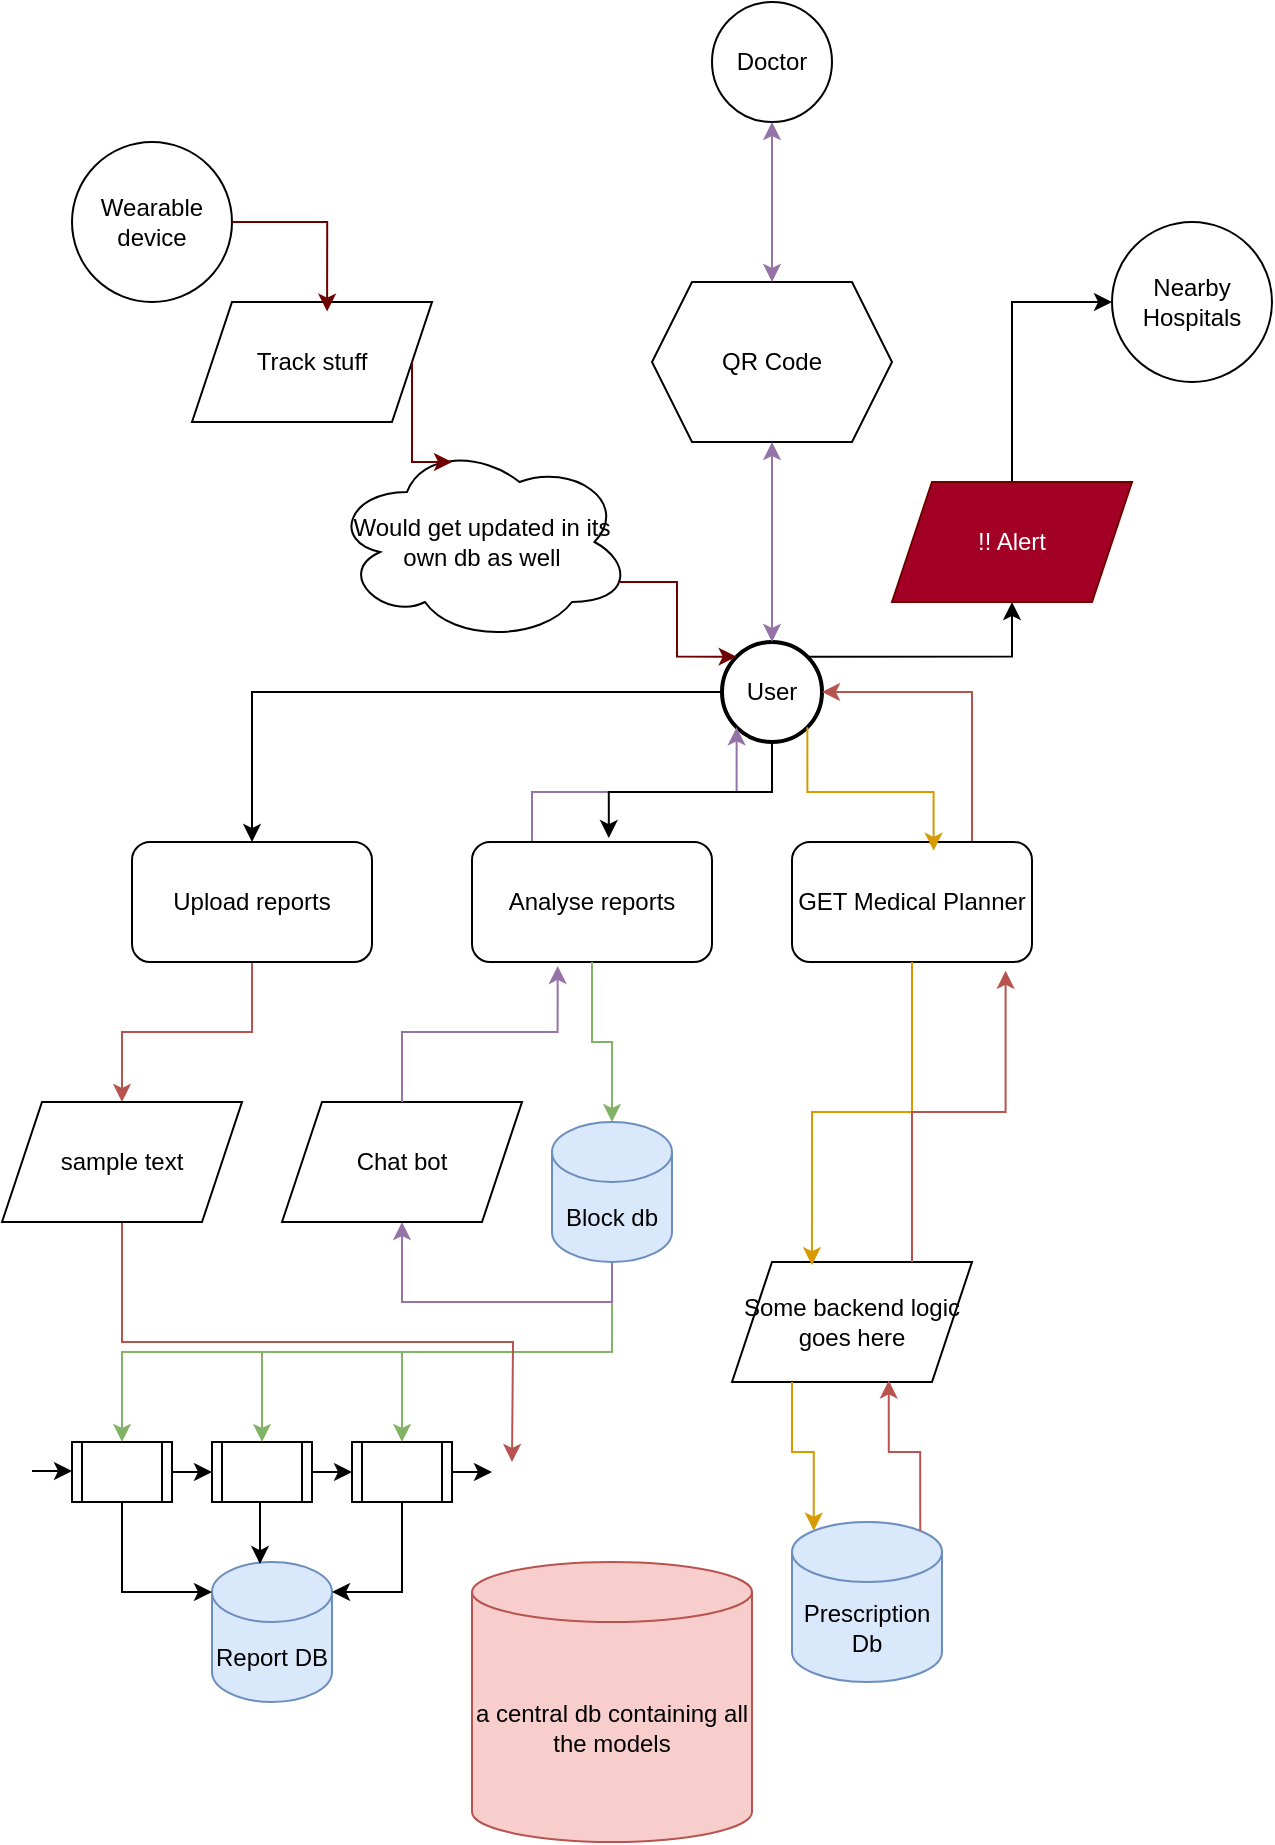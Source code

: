 <mxfile version="26.0.13">
  <diagram name="Page-1" id="zbtJo5xlVBlOMbrblwSd">
    <mxGraphModel dx="898" dy="1637" grid="1" gridSize="10" guides="1" tooltips="1" connect="1" arrows="1" fold="1" page="1" pageScale="1" pageWidth="850" pageHeight="1100" math="0" shadow="0">
      <root>
        <mxCell id="0" />
        <mxCell id="1" parent="0" />
        <mxCell id="2lDXbTmBApbZuJn9BpA8-59" style="edgeStyle=orthogonalEdgeStyle;rounded=0;orthogonalLoop=1;jettySize=auto;html=1;exitX=0;exitY=0.5;exitDx=0;exitDy=0;entryX=0.5;entryY=0;entryDx=0;entryDy=0;" parent="1" source="7" target="2lDXbTmBApbZuJn9BpA8-29" edge="1">
          <mxGeometry relative="1" as="geometry" />
        </mxCell>
        <mxCell id="2lDXbTmBApbZuJn9BpA8-84" style="edgeStyle=orthogonalEdgeStyle;rounded=0;orthogonalLoop=1;jettySize=auto;html=1;exitX=1;exitY=0;exitDx=0;exitDy=0;" parent="1" source="7" target="2lDXbTmBApbZuJn9BpA8-82" edge="1">
          <mxGeometry relative="1" as="geometry" />
        </mxCell>
        <mxCell id="7" value="User" style="ellipse;aspect=fixed;strokeWidth=2;whiteSpace=wrap;" parent="1" vertex="1">
          <mxGeometry x="425" y="-70" width="50" height="50" as="geometry" />
        </mxCell>
        <mxCell id="2lDXbTmBApbZuJn9BpA8-44" style="edgeStyle=orthogonalEdgeStyle;rounded=0;orthogonalLoop=1;jettySize=auto;html=1;exitX=0.5;exitY=1;exitDx=0;exitDy=0;fillColor=#f8cecc;strokeColor=#b85450;" parent="1" source="2lDXbTmBApbZuJn9BpA8-29" target="2lDXbTmBApbZuJn9BpA8-45" edge="1">
          <mxGeometry relative="1" as="geometry">
            <mxPoint x="190" y="140" as="targetPoint" />
          </mxGeometry>
        </mxCell>
        <mxCell id="2lDXbTmBApbZuJn9BpA8-29" value="Upload reports" style="rounded=1;whiteSpace=wrap;html=1;" parent="1" vertex="1">
          <mxGeometry x="130" y="30" width="120" height="60" as="geometry" />
        </mxCell>
        <mxCell id="2lDXbTmBApbZuJn9BpA8-62" style="edgeStyle=orthogonalEdgeStyle;rounded=0;orthogonalLoop=1;jettySize=auto;html=1;exitX=0.25;exitY=0;exitDx=0;exitDy=0;entryX=0;entryY=1;entryDx=0;entryDy=0;fillColor=#e1d5e7;strokeColor=#9673a6;" parent="1" source="2lDXbTmBApbZuJn9BpA8-30" target="7" edge="1">
          <mxGeometry relative="1" as="geometry" />
        </mxCell>
        <mxCell id="2lDXbTmBApbZuJn9BpA8-30" value="Analyse reports" style="rounded=1;whiteSpace=wrap;html=1;" parent="1" vertex="1">
          <mxGeometry x="300" y="30" width="120" height="60" as="geometry" />
        </mxCell>
        <mxCell id="2lDXbTmBApbZuJn9BpA8-31" value="Report DB" style="shape=cylinder3;whiteSpace=wrap;html=1;boundedLbl=1;backgroundOutline=1;size=15;fillColor=#dae8fc;strokeColor=#6c8ebf;" parent="1" vertex="1">
          <mxGeometry x="170" y="390" width="60" height="70" as="geometry" />
        </mxCell>
        <mxCell id="2lDXbTmBApbZuJn9BpA8-36" style="edgeStyle=orthogonalEdgeStyle;rounded=0;orthogonalLoop=1;jettySize=auto;html=1;exitX=1;exitY=0.5;exitDx=0;exitDy=0;entryX=0;entryY=0.5;entryDx=0;entryDy=0;" parent="1" source="2lDXbTmBApbZuJn9BpA8-33" target="2lDXbTmBApbZuJn9BpA8-34" edge="1">
          <mxGeometry relative="1" as="geometry" />
        </mxCell>
        <mxCell id="2lDXbTmBApbZuJn9BpA8-33" value="" style="shape=process;whiteSpace=wrap;html=1;backgroundOutline=1;" parent="1" vertex="1">
          <mxGeometry x="100" y="330" width="50" height="30" as="geometry" />
        </mxCell>
        <mxCell id="2lDXbTmBApbZuJn9BpA8-37" style="edgeStyle=orthogonalEdgeStyle;rounded=0;orthogonalLoop=1;jettySize=auto;html=1;exitX=1;exitY=0.5;exitDx=0;exitDy=0;entryX=0;entryY=0.5;entryDx=0;entryDy=0;" parent="1" source="2lDXbTmBApbZuJn9BpA8-34" target="2lDXbTmBApbZuJn9BpA8-35" edge="1">
          <mxGeometry relative="1" as="geometry" />
        </mxCell>
        <mxCell id="2lDXbTmBApbZuJn9BpA8-34" value="" style="shape=process;whiteSpace=wrap;html=1;backgroundOutline=1;" parent="1" vertex="1">
          <mxGeometry x="170" y="330" width="50" height="30" as="geometry" />
        </mxCell>
        <mxCell id="2lDXbTmBApbZuJn9BpA8-38" style="edgeStyle=orthogonalEdgeStyle;rounded=0;orthogonalLoop=1;jettySize=auto;html=1;exitX=1;exitY=0.5;exitDx=0;exitDy=0;" parent="1" source="2lDXbTmBApbZuJn9BpA8-35" edge="1">
          <mxGeometry relative="1" as="geometry">
            <mxPoint x="310" y="345" as="targetPoint" />
          </mxGeometry>
        </mxCell>
        <mxCell id="2lDXbTmBApbZuJn9BpA8-35" value="" style="shape=process;whiteSpace=wrap;html=1;backgroundOutline=1;" parent="1" vertex="1">
          <mxGeometry x="240" y="330" width="50" height="30" as="geometry" />
        </mxCell>
        <mxCell id="2lDXbTmBApbZuJn9BpA8-39" style="edgeStyle=orthogonalEdgeStyle;rounded=0;orthogonalLoop=1;jettySize=auto;html=1;exitX=1;exitY=0.5;exitDx=0;exitDy=0;" parent="1" edge="1">
          <mxGeometry relative="1" as="geometry">
            <mxPoint x="100" y="344.5" as="targetPoint" />
            <mxPoint x="80" y="344.5" as="sourcePoint" />
          </mxGeometry>
        </mxCell>
        <mxCell id="2lDXbTmBApbZuJn9BpA8-40" style="edgeStyle=orthogonalEdgeStyle;rounded=0;orthogonalLoop=1;jettySize=auto;html=1;exitX=0.5;exitY=1;exitDx=0;exitDy=0;entryX=0;entryY=0;entryDx=0;entryDy=15;entryPerimeter=0;" parent="1" source="2lDXbTmBApbZuJn9BpA8-33" target="2lDXbTmBApbZuJn9BpA8-31" edge="1">
          <mxGeometry relative="1" as="geometry" />
        </mxCell>
        <mxCell id="2lDXbTmBApbZuJn9BpA8-41" style="edgeStyle=orthogonalEdgeStyle;rounded=0;orthogonalLoop=1;jettySize=auto;html=1;exitX=0.5;exitY=1;exitDx=0;exitDy=0;entryX=0.4;entryY=0.015;entryDx=0;entryDy=0;entryPerimeter=0;" parent="1" source="2lDXbTmBApbZuJn9BpA8-34" target="2lDXbTmBApbZuJn9BpA8-31" edge="1">
          <mxGeometry relative="1" as="geometry" />
        </mxCell>
        <mxCell id="2lDXbTmBApbZuJn9BpA8-42" style="edgeStyle=orthogonalEdgeStyle;rounded=0;orthogonalLoop=1;jettySize=auto;html=1;exitX=0.5;exitY=1;exitDx=0;exitDy=0;entryX=1;entryY=0;entryDx=0;entryDy=15;entryPerimeter=0;" parent="1" source="2lDXbTmBApbZuJn9BpA8-35" target="2lDXbTmBApbZuJn9BpA8-31" edge="1">
          <mxGeometry relative="1" as="geometry" />
        </mxCell>
        <mxCell id="2lDXbTmBApbZuJn9BpA8-52" style="edgeStyle=orthogonalEdgeStyle;rounded=0;orthogonalLoop=1;jettySize=auto;html=1;exitX=0.5;exitY=1;exitDx=0;exitDy=0;exitPerimeter=0;entryX=0.5;entryY=0;entryDx=0;entryDy=0;fillColor=#d5e8d4;strokeColor=#82b366;" parent="1" source="2lDXbTmBApbZuJn9BpA8-43" target="2lDXbTmBApbZuJn9BpA8-33" edge="1">
          <mxGeometry relative="1" as="geometry" />
        </mxCell>
        <mxCell id="2lDXbTmBApbZuJn9BpA8-53" style="edgeStyle=orthogonalEdgeStyle;rounded=0;orthogonalLoop=1;jettySize=auto;html=1;exitX=0.5;exitY=1;exitDx=0;exitDy=0;exitPerimeter=0;entryX=0.5;entryY=0;entryDx=0;entryDy=0;fillColor=#d5e8d4;strokeColor=#82b366;" parent="1" source="2lDXbTmBApbZuJn9BpA8-43" target="2lDXbTmBApbZuJn9BpA8-34" edge="1">
          <mxGeometry relative="1" as="geometry" />
        </mxCell>
        <mxCell id="2lDXbTmBApbZuJn9BpA8-54" style="edgeStyle=orthogonalEdgeStyle;rounded=0;orthogonalLoop=1;jettySize=auto;html=1;exitX=0.5;exitY=1;exitDx=0;exitDy=0;exitPerimeter=0;entryX=0.5;entryY=0;entryDx=0;entryDy=0;fillColor=#d5e8d4;strokeColor=#82b366;" parent="1" source="2lDXbTmBApbZuJn9BpA8-43" target="2lDXbTmBApbZuJn9BpA8-35" edge="1">
          <mxGeometry relative="1" as="geometry" />
        </mxCell>
        <mxCell id="2lDXbTmBApbZuJn9BpA8-58" style="edgeStyle=orthogonalEdgeStyle;rounded=0;orthogonalLoop=1;jettySize=auto;html=1;exitX=0.5;exitY=1;exitDx=0;exitDy=0;exitPerimeter=0;entryX=0.5;entryY=1;entryDx=0;entryDy=0;fillColor=#e1d5e7;strokeColor=#9673a6;" parent="1" source="2lDXbTmBApbZuJn9BpA8-43" target="2lDXbTmBApbZuJn9BpA8-55" edge="1">
          <mxGeometry relative="1" as="geometry" />
        </mxCell>
        <mxCell id="2lDXbTmBApbZuJn9BpA8-43" value="Block db" style="shape=cylinder3;whiteSpace=wrap;html=1;boundedLbl=1;backgroundOutline=1;size=15;fillColor=#dae8fc;strokeColor=#6c8ebf;" parent="1" vertex="1">
          <mxGeometry x="340" y="170" width="60" height="70" as="geometry" />
        </mxCell>
        <mxCell id="2lDXbTmBApbZuJn9BpA8-46" style="edgeStyle=orthogonalEdgeStyle;rounded=0;orthogonalLoop=1;jettySize=auto;html=1;exitX=0.5;exitY=1;exitDx=0;exitDy=0;fillColor=#f8cecc;strokeColor=#b85450;" parent="1" source="2lDXbTmBApbZuJn9BpA8-45" edge="1">
          <mxGeometry relative="1" as="geometry">
            <mxPoint x="320" y="340" as="targetPoint" />
          </mxGeometry>
        </mxCell>
        <mxCell id="2lDXbTmBApbZuJn9BpA8-45" value="sample text" style="shape=parallelogram;perimeter=parallelogramPerimeter;whiteSpace=wrap;html=1;fixedSize=1;" parent="1" vertex="1">
          <mxGeometry x="65" y="160" width="120" height="60" as="geometry" />
        </mxCell>
        <mxCell id="2lDXbTmBApbZuJn9BpA8-47" style="edgeStyle=orthogonalEdgeStyle;rounded=0;orthogonalLoop=1;jettySize=auto;html=1;exitX=0.5;exitY=1;exitDx=0;exitDy=0;entryX=0.5;entryY=0;entryDx=0;entryDy=0;entryPerimeter=0;fillColor=#d5e8d4;strokeColor=#82b366;" parent="1" source="2lDXbTmBApbZuJn9BpA8-30" target="2lDXbTmBApbZuJn9BpA8-43" edge="1">
          <mxGeometry relative="1" as="geometry" />
        </mxCell>
        <mxCell id="2lDXbTmBApbZuJn9BpA8-69" style="edgeStyle=orthogonalEdgeStyle;rounded=0;orthogonalLoop=1;jettySize=auto;html=1;exitX=0.75;exitY=0;exitDx=0;exitDy=0;entryX=1;entryY=0.5;entryDx=0;entryDy=0;fillColor=#f8cecc;strokeColor=#b85450;" parent="1" source="2lDXbTmBApbZuJn9BpA8-48" target="7" edge="1">
          <mxGeometry relative="1" as="geometry" />
        </mxCell>
        <mxCell id="2lDXbTmBApbZuJn9BpA8-48" value="GET Medical Planner" style="rounded=1;whiteSpace=wrap;html=1;" parent="1" vertex="1">
          <mxGeometry x="460" y="30" width="120" height="60" as="geometry" />
        </mxCell>
        <mxCell id="2lDXbTmBApbZuJn9BpA8-49" value="Prescription Db" style="shape=cylinder3;whiteSpace=wrap;html=1;boundedLbl=1;backgroundOutline=1;size=15;fillColor=#dae8fc;strokeColor=#6c8ebf;" parent="1" vertex="1">
          <mxGeometry x="460" y="370" width="75" height="80" as="geometry" />
        </mxCell>
        <mxCell id="2lDXbTmBApbZuJn9BpA8-55" value="Chat bot" style="shape=parallelogram;perimeter=parallelogramPerimeter;whiteSpace=wrap;html=1;fixedSize=1;" parent="1" vertex="1">
          <mxGeometry x="205" y="160" width="120" height="60" as="geometry" />
        </mxCell>
        <mxCell id="2lDXbTmBApbZuJn9BpA8-56" style="edgeStyle=orthogonalEdgeStyle;rounded=0;orthogonalLoop=1;jettySize=auto;html=1;exitX=0.5;exitY=0;exitDx=0;exitDy=0;entryX=0.357;entryY=1.033;entryDx=0;entryDy=0;entryPerimeter=0;fillColor=#e1d5e7;strokeColor=#9673a6;" parent="1" source="2lDXbTmBApbZuJn9BpA8-55" target="2lDXbTmBApbZuJn9BpA8-30" edge="1">
          <mxGeometry relative="1" as="geometry" />
        </mxCell>
        <mxCell id="2lDXbTmBApbZuJn9BpA8-60" style="edgeStyle=orthogonalEdgeStyle;rounded=0;orthogonalLoop=1;jettySize=auto;html=1;exitX=0.5;exitY=1;exitDx=0;exitDy=0;entryX=0.57;entryY=-0.033;entryDx=0;entryDy=0;entryPerimeter=0;" parent="1" source="7" target="2lDXbTmBApbZuJn9BpA8-30" edge="1">
          <mxGeometry relative="1" as="geometry" />
        </mxCell>
        <mxCell id="2lDXbTmBApbZuJn9BpA8-61" style="edgeStyle=orthogonalEdgeStyle;rounded=0;orthogonalLoop=1;jettySize=auto;html=1;exitX=1;exitY=1;exitDx=0;exitDy=0;entryX=0.59;entryY=0.073;entryDx=0;entryDy=0;entryPerimeter=0;fillColor=#ffe6cc;strokeColor=#d79b00;" parent="1" source="7" target="2lDXbTmBApbZuJn9BpA8-48" edge="1">
          <mxGeometry relative="1" as="geometry" />
        </mxCell>
        <mxCell id="2lDXbTmBApbZuJn9BpA8-63" value="Some backend logic goes here" style="shape=parallelogram;perimeter=parallelogramPerimeter;whiteSpace=wrap;html=1;fixedSize=1;" parent="1" vertex="1">
          <mxGeometry x="430" y="240" width="120" height="60" as="geometry" />
        </mxCell>
        <mxCell id="2lDXbTmBApbZuJn9BpA8-65" style="edgeStyle=orthogonalEdgeStyle;rounded=0;orthogonalLoop=1;jettySize=auto;html=1;exitX=0.5;exitY=1;exitDx=0;exitDy=0;entryX=0.333;entryY=0.027;entryDx=0;entryDy=0;entryPerimeter=0;fillColor=#ffe6cc;strokeColor=#d79b00;" parent="1" source="2lDXbTmBApbZuJn9BpA8-48" target="2lDXbTmBApbZuJn9BpA8-63" edge="1">
          <mxGeometry relative="1" as="geometry" />
        </mxCell>
        <mxCell id="2lDXbTmBApbZuJn9BpA8-66" style="edgeStyle=orthogonalEdgeStyle;rounded=0;orthogonalLoop=1;jettySize=auto;html=1;exitX=0.25;exitY=1;exitDx=0;exitDy=0;entryX=0.145;entryY=0;entryDx=0;entryDy=4.35;entryPerimeter=0;fillColor=#ffe6cc;strokeColor=#d79b00;" parent="1" source="2lDXbTmBApbZuJn9BpA8-63" target="2lDXbTmBApbZuJn9BpA8-49" edge="1">
          <mxGeometry relative="1" as="geometry" />
        </mxCell>
        <mxCell id="2lDXbTmBApbZuJn9BpA8-67" style="edgeStyle=orthogonalEdgeStyle;rounded=0;orthogonalLoop=1;jettySize=auto;html=1;exitX=0.855;exitY=0;exitDx=0;exitDy=4.35;exitPerimeter=0;entryX=0.653;entryY=0.987;entryDx=0;entryDy=0;entryPerimeter=0;fillColor=#f8cecc;strokeColor=#b85450;" parent="1" source="2lDXbTmBApbZuJn9BpA8-49" target="2lDXbTmBApbZuJn9BpA8-63" edge="1">
          <mxGeometry relative="1" as="geometry" />
        </mxCell>
        <mxCell id="2lDXbTmBApbZuJn9BpA8-68" style="edgeStyle=orthogonalEdgeStyle;rounded=0;orthogonalLoop=1;jettySize=auto;html=1;exitX=0.75;exitY=0;exitDx=0;exitDy=0;entryX=0.89;entryY=1.073;entryDx=0;entryDy=0;entryPerimeter=0;fillColor=#f8cecc;strokeColor=#b85450;" parent="1" source="2lDXbTmBApbZuJn9BpA8-63" target="2lDXbTmBApbZuJn9BpA8-48" edge="1">
          <mxGeometry relative="1" as="geometry" />
        </mxCell>
        <mxCell id="2lDXbTmBApbZuJn9BpA8-70" value="QR Code" style="shape=hexagon;perimeter=hexagonPerimeter2;whiteSpace=wrap;html=1;fixedSize=1;" parent="1" vertex="1">
          <mxGeometry x="390" y="-250" width="120" height="80" as="geometry" />
        </mxCell>
        <mxCell id="2lDXbTmBApbZuJn9BpA8-71" value="Doctor" style="ellipse;whiteSpace=wrap;html=1;aspect=fixed;" parent="1" vertex="1">
          <mxGeometry x="420" y="-390" width="60" height="60" as="geometry" />
        </mxCell>
        <mxCell id="2lDXbTmBApbZuJn9BpA8-72" value="" style="endArrow=classic;startArrow=classic;html=1;rounded=0;entryX=0.5;entryY=1;entryDx=0;entryDy=0;exitX=0.5;exitY=0;exitDx=0;exitDy=0;fillColor=#e1d5e7;strokeColor=#9673a6;" parent="1" source="2lDXbTmBApbZuJn9BpA8-70" target="2lDXbTmBApbZuJn9BpA8-71" edge="1">
          <mxGeometry width="50" height="50" relative="1" as="geometry">
            <mxPoint x="400" y="-200" as="sourcePoint" />
            <mxPoint x="450" y="-250" as="targetPoint" />
          </mxGeometry>
        </mxCell>
        <mxCell id="2lDXbTmBApbZuJn9BpA8-73" value="" style="endArrow=classic;startArrow=classic;html=1;rounded=0;entryX=0.5;entryY=0;entryDx=0;entryDy=0;exitX=0.5;exitY=1;exitDx=0;exitDy=0;fillColor=#e1d5e7;strokeColor=#9673a6;" parent="1" source="2lDXbTmBApbZuJn9BpA8-70" target="7" edge="1">
          <mxGeometry width="50" height="50" relative="1" as="geometry">
            <mxPoint x="460" y="-240" as="sourcePoint" />
            <mxPoint x="460" y="-320" as="targetPoint" />
          </mxGeometry>
        </mxCell>
        <mxCell id="2lDXbTmBApbZuJn9BpA8-74" value="a central db containing all the models" style="shape=cylinder3;whiteSpace=wrap;html=1;boundedLbl=1;backgroundOutline=1;size=15;fillColor=#f8cecc;strokeColor=#b85450;" parent="1" vertex="1">
          <mxGeometry x="300" y="390" width="140" height="140" as="geometry" />
        </mxCell>
        <mxCell id="2lDXbTmBApbZuJn9BpA8-75" value="Wearable device" style="ellipse;whiteSpace=wrap;html=1;aspect=fixed;" parent="1" vertex="1">
          <mxGeometry x="100" y="-320" width="80" height="80" as="geometry" />
        </mxCell>
        <mxCell id="2lDXbTmBApbZuJn9BpA8-76" value="Track stuff" style="shape=parallelogram;perimeter=parallelogramPerimeter;whiteSpace=wrap;html=1;fixedSize=1;" parent="1" vertex="1">
          <mxGeometry x="160" y="-240" width="120" height="60" as="geometry" />
        </mxCell>
        <mxCell id="2lDXbTmBApbZuJn9BpA8-81" style="edgeStyle=orthogonalEdgeStyle;rounded=0;orthogonalLoop=1;jettySize=auto;html=1;exitX=0.96;exitY=0.7;exitDx=0;exitDy=0;exitPerimeter=0;entryX=0;entryY=0;entryDx=0;entryDy=0;fillColor=#a20025;strokeColor=#6F0000;" parent="1" source="2lDXbTmBApbZuJn9BpA8-77" target="7" edge="1">
          <mxGeometry relative="1" as="geometry" />
        </mxCell>
        <mxCell id="2lDXbTmBApbZuJn9BpA8-77" value="Would get updated in its own db as well" style="ellipse;shape=cloud;whiteSpace=wrap;html=1;" parent="1" vertex="1">
          <mxGeometry x="230" y="-170" width="150" height="100" as="geometry" />
        </mxCell>
        <mxCell id="2lDXbTmBApbZuJn9BpA8-79" style="edgeStyle=orthogonalEdgeStyle;rounded=0;orthogonalLoop=1;jettySize=auto;html=1;exitX=1;exitY=0.5;exitDx=0;exitDy=0;entryX=0.563;entryY=0.08;entryDx=0;entryDy=0;entryPerimeter=0;fillColor=#a20025;strokeColor=#6F0000;" parent="1" source="2lDXbTmBApbZuJn9BpA8-75" target="2lDXbTmBApbZuJn9BpA8-76" edge="1">
          <mxGeometry relative="1" as="geometry" />
        </mxCell>
        <mxCell id="2lDXbTmBApbZuJn9BpA8-80" style="edgeStyle=orthogonalEdgeStyle;rounded=0;orthogonalLoop=1;jettySize=auto;html=1;exitX=1;exitY=0.5;exitDx=0;exitDy=0;entryX=0.4;entryY=0.1;entryDx=0;entryDy=0;entryPerimeter=0;fillColor=#a20025;strokeColor=#6F0000;" parent="1" source="2lDXbTmBApbZuJn9BpA8-76" target="2lDXbTmBApbZuJn9BpA8-77" edge="1">
          <mxGeometry relative="1" as="geometry" />
        </mxCell>
        <mxCell id="2lDXbTmBApbZuJn9BpA8-85" style="edgeStyle=orthogonalEdgeStyle;rounded=0;orthogonalLoop=1;jettySize=auto;html=1;exitX=0.5;exitY=0;exitDx=0;exitDy=0;entryX=0;entryY=0.5;entryDx=0;entryDy=0;" parent="1" source="2lDXbTmBApbZuJn9BpA8-82" target="2lDXbTmBApbZuJn9BpA8-83" edge="1">
          <mxGeometry relative="1" as="geometry" />
        </mxCell>
        <mxCell id="2lDXbTmBApbZuJn9BpA8-82" value="!! Alert" style="shape=parallelogram;perimeter=parallelogramPerimeter;whiteSpace=wrap;html=1;fixedSize=1;fillColor=#a20025;fontColor=#ffffff;strokeColor=#6F0000;" parent="1" vertex="1">
          <mxGeometry x="510" y="-150" width="120" height="60" as="geometry" />
        </mxCell>
        <mxCell id="2lDXbTmBApbZuJn9BpA8-83" value="Nearby Hospitals" style="ellipse;whiteSpace=wrap;html=1;aspect=fixed;" parent="1" vertex="1">
          <mxGeometry x="620" y="-280" width="80" height="80" as="geometry" />
        </mxCell>
      </root>
    </mxGraphModel>
  </diagram>
</mxfile>
